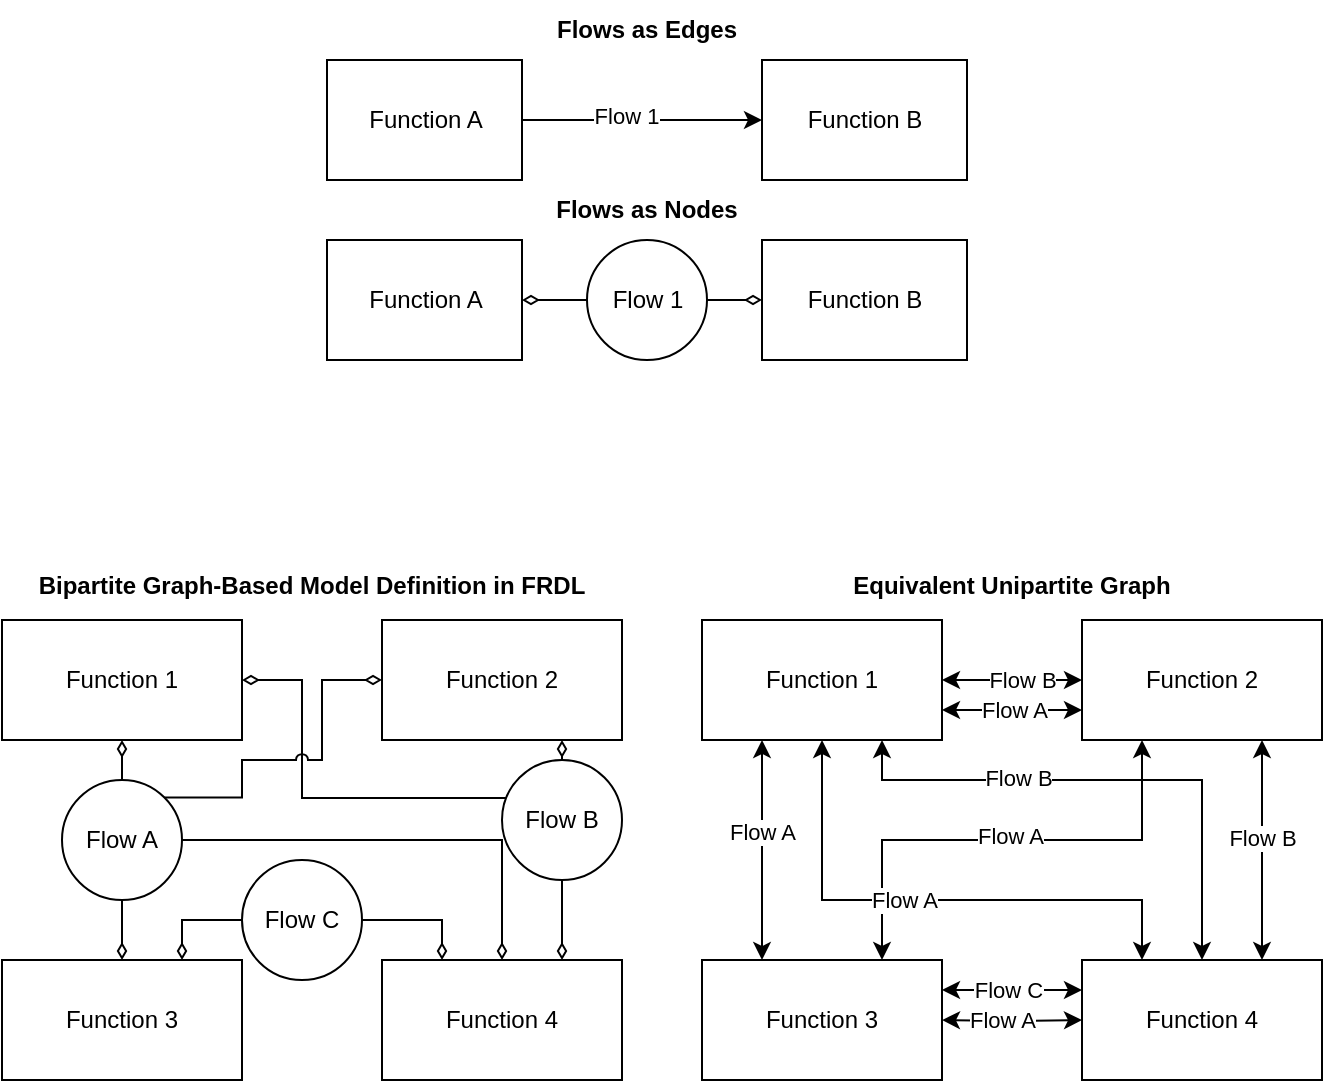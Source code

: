 <mxfile version="24.2.5" type="device">
  <diagram name="Page-1" id="eldxemjTOXqr4nki1Cvp">
    <mxGraphModel dx="200" dy="629" grid="1" gridSize="10" guides="1" tooltips="1" connect="1" arrows="1" fold="1" page="1" pageScale="1" pageWidth="850" pageHeight="1100" math="0" shadow="0">
      <root>
        <mxCell id="0" />
        <mxCell id="1" parent="0" />
        <mxCell id="zVapKWelTl5GZzij6Aum-1" value="&lt;b&gt;Flows as Edges&lt;/b&gt;" style="text;html=1;strokeColor=none;fillColor=none;align=center;verticalAlign=middle;whiteSpace=wrap;rounded=0;" parent="1" vertex="1">
          <mxGeometry x="1120" y="110" width="345" height="30" as="geometry" />
        </mxCell>
        <mxCell id="zVapKWelTl5GZzij6Aum-2" style="edgeStyle=orthogonalEdgeStyle;rounded=0;orthogonalLoop=1;jettySize=auto;html=1;exitX=1;exitY=0.5;exitDx=0;exitDy=0;" parent="1" source="zVapKWelTl5GZzij6Aum-4" target="zVapKWelTl5GZzij6Aum-5" edge="1">
          <mxGeometry relative="1" as="geometry" />
        </mxCell>
        <mxCell id="zVapKWelTl5GZzij6Aum-3" value="Flow 1" style="edgeLabel;html=1;align=center;verticalAlign=middle;resizable=0;points=[];" parent="zVapKWelTl5GZzij6Aum-2" vertex="1" connectable="0">
          <mxGeometry x="-0.131" y="2" relative="1" as="geometry">
            <mxPoint as="offset" />
          </mxGeometry>
        </mxCell>
        <mxCell id="zVapKWelTl5GZzij6Aum-4" value="Function A" style="rounded=0;whiteSpace=wrap;html=1;" parent="1" vertex="1">
          <mxGeometry x="1132.5" y="140" width="97.5" height="60" as="geometry" />
        </mxCell>
        <mxCell id="zVapKWelTl5GZzij6Aum-5" value="Function B" style="rounded=0;whiteSpace=wrap;html=1;" parent="1" vertex="1">
          <mxGeometry x="1350" y="140" width="102.5" height="60" as="geometry" />
        </mxCell>
        <mxCell id="zVapKWelTl5GZzij6Aum-6" value="&lt;b&gt;Flows as Nodes&lt;/b&gt;" style="text;html=1;strokeColor=none;fillColor=none;align=center;verticalAlign=middle;whiteSpace=wrap;rounded=0;" parent="1" vertex="1">
          <mxGeometry x="1120" y="200" width="345" height="30" as="geometry" />
        </mxCell>
        <mxCell id="zVapKWelTl5GZzij6Aum-7" style="edgeStyle=orthogonalEdgeStyle;rounded=0;orthogonalLoop=1;jettySize=auto;html=1;exitX=1;exitY=0.5;exitDx=0;exitDy=0;entryX=0;entryY=0.5;entryDx=0;entryDy=0;startArrow=diamondThin;startFill=0;endArrow=none;endFill=0;" parent="1" source="zVapKWelTl5GZzij6Aum-8" target="zVapKWelTl5GZzij6Aum-11" edge="1">
          <mxGeometry relative="1" as="geometry" />
        </mxCell>
        <mxCell id="zVapKWelTl5GZzij6Aum-8" value="Function A" style="rounded=0;whiteSpace=wrap;html=1;" parent="1" vertex="1">
          <mxGeometry x="1132.5" y="230" width="97.5" height="60" as="geometry" />
        </mxCell>
        <mxCell id="zVapKWelTl5GZzij6Aum-9" style="edgeStyle=orthogonalEdgeStyle;rounded=0;orthogonalLoop=1;jettySize=auto;html=1;exitX=0;exitY=0.5;exitDx=0;exitDy=0;entryX=1;entryY=0.5;entryDx=0;entryDy=0;startArrow=diamondThin;startFill=0;endArrow=none;endFill=0;" parent="1" source="zVapKWelTl5GZzij6Aum-10" target="zVapKWelTl5GZzij6Aum-11" edge="1">
          <mxGeometry relative="1" as="geometry" />
        </mxCell>
        <mxCell id="zVapKWelTl5GZzij6Aum-10" value="Function B" style="rounded=0;whiteSpace=wrap;html=1;" parent="1" vertex="1">
          <mxGeometry x="1350" y="230" width="102.5" height="60" as="geometry" />
        </mxCell>
        <mxCell id="zVapKWelTl5GZzij6Aum-11" value="Flow 1" style="ellipse;whiteSpace=wrap;html=1;aspect=fixed;" parent="1" vertex="1">
          <mxGeometry x="1262.5" y="230" width="60" height="60" as="geometry" />
        </mxCell>
        <mxCell id="FuPABzzFZyJoIAwtwRSc-12" style="edgeStyle=orthogonalEdgeStyle;rounded=0;orthogonalLoop=1;jettySize=auto;html=1;exitX=0.5;exitY=1;exitDx=0;exitDy=0;startArrow=diamondThin;startFill=0;endArrow=none;endFill=0;entryX=0.5;entryY=0;entryDx=0;entryDy=0;" parent="1" source="FuPABzzFZyJoIAwtwRSc-1" target="FuPABzzFZyJoIAwtwRSc-5" edge="1">
          <mxGeometry relative="1" as="geometry">
            <Array as="points">
              <mxPoint x="1030" y="490" />
              <mxPoint x="1030" y="490" />
            </Array>
          </mxGeometry>
        </mxCell>
        <mxCell id="FuPABzzFZyJoIAwtwRSc-20" style="edgeStyle=orthogonalEdgeStyle;rounded=0;orthogonalLoop=1;jettySize=auto;html=1;exitX=1;exitY=0.5;exitDx=0;exitDy=0;entryX=0;entryY=0;entryDx=0;entryDy=0;startArrow=diamondThin;startFill=0;endArrow=none;endFill=0;" parent="1" source="FuPABzzFZyJoIAwtwRSc-1" target="FuPABzzFZyJoIAwtwRSc-13" edge="1">
          <mxGeometry relative="1" as="geometry">
            <Array as="points">
              <mxPoint x="1120" y="450" />
              <mxPoint x="1120" y="509" />
            </Array>
          </mxGeometry>
        </mxCell>
        <mxCell id="FuPABzzFZyJoIAwtwRSc-1" value="Function 1" style="rounded=0;whiteSpace=wrap;html=1;" parent="1" vertex="1">
          <mxGeometry x="970" y="420" width="120" height="60" as="geometry" />
        </mxCell>
        <mxCell id="FuPABzzFZyJoIAwtwRSc-9" style="edgeStyle=orthogonalEdgeStyle;rounded=0;orthogonalLoop=1;jettySize=auto;html=1;exitX=0.5;exitY=0;exitDx=0;exitDy=0;startArrow=diamondThin;startFill=0;endArrow=none;endFill=0;" parent="1" source="FuPABzzFZyJoIAwtwRSc-2" target="FuPABzzFZyJoIAwtwRSc-5" edge="1">
          <mxGeometry relative="1" as="geometry" />
        </mxCell>
        <mxCell id="FuPABzzFZyJoIAwtwRSc-16" style="edgeStyle=orthogonalEdgeStyle;rounded=0;orthogonalLoop=1;jettySize=auto;html=1;exitX=0.75;exitY=0;exitDx=0;exitDy=0;entryX=0;entryY=0.5;entryDx=0;entryDy=0;startArrow=diamondThin;startFill=0;endArrow=none;endFill=0;" parent="1" source="FuPABzzFZyJoIAwtwRSc-2" target="FuPABzzFZyJoIAwtwRSc-15" edge="1">
          <mxGeometry relative="1" as="geometry">
            <mxPoint x="1050" y="580" as="sourcePoint" />
            <mxPoint x="1080" y="560" as="targetPoint" />
            <Array as="points">
              <mxPoint x="1060" y="570" />
            </Array>
          </mxGeometry>
        </mxCell>
        <mxCell id="FuPABzzFZyJoIAwtwRSc-2" value="Function 3" style="rounded=0;whiteSpace=wrap;html=1;" parent="1" vertex="1">
          <mxGeometry x="970" y="590" width="120" height="60" as="geometry" />
        </mxCell>
        <mxCell id="FuPABzzFZyJoIAwtwRSc-17" style="edgeStyle=orthogonalEdgeStyle;rounded=0;orthogonalLoop=1;jettySize=auto;html=1;exitX=0.25;exitY=0;exitDx=0;exitDy=0;startArrow=diamondThin;startFill=0;endArrow=none;endFill=0;" parent="1" source="FuPABzzFZyJoIAwtwRSc-3" target="FuPABzzFZyJoIAwtwRSc-15" edge="1">
          <mxGeometry relative="1" as="geometry" />
        </mxCell>
        <mxCell id="FuPABzzFZyJoIAwtwRSc-18" style="edgeStyle=orthogonalEdgeStyle;rounded=0;orthogonalLoop=1;jettySize=auto;html=1;exitX=0.75;exitY=0;exitDx=0;exitDy=0;startArrow=diamondThin;startFill=0;endArrow=none;endFill=0;" parent="1" source="FuPABzzFZyJoIAwtwRSc-3" target="FuPABzzFZyJoIAwtwRSc-13" edge="1">
          <mxGeometry relative="1" as="geometry" />
        </mxCell>
        <mxCell id="FuPABzzFZyJoIAwtwRSc-3" value="Function 4" style="rounded=0;whiteSpace=wrap;html=1;" parent="1" vertex="1">
          <mxGeometry x="1160" y="590" width="120" height="60" as="geometry" />
        </mxCell>
        <mxCell id="FuPABzzFZyJoIAwtwRSc-19" style="edgeStyle=orthogonalEdgeStyle;rounded=0;orthogonalLoop=1;jettySize=auto;html=1;exitX=0.75;exitY=1;exitDx=0;exitDy=0;entryX=0.5;entryY=0;entryDx=0;entryDy=0;endArrow=none;endFill=0;startArrow=diamondThin;startFill=0;" parent="1" source="FuPABzzFZyJoIAwtwRSc-4" target="FuPABzzFZyJoIAwtwRSc-13" edge="1">
          <mxGeometry relative="1" as="geometry" />
        </mxCell>
        <mxCell id="FuPABzzFZyJoIAwtwRSc-52" style="edgeStyle=orthogonalEdgeStyle;rounded=0;orthogonalLoop=1;jettySize=auto;html=1;exitX=0;exitY=0.5;exitDx=0;exitDy=0;entryX=1;entryY=0;entryDx=0;entryDy=0;endArrow=none;endFill=0;startArrow=diamondThin;startFill=0;jumpStyle=arc;" parent="1" source="FuPABzzFZyJoIAwtwRSc-4" target="FuPABzzFZyJoIAwtwRSc-5" edge="1">
          <mxGeometry relative="1" as="geometry">
            <Array as="points">
              <mxPoint x="1130" y="450" />
              <mxPoint x="1130" y="490" />
              <mxPoint x="1090" y="490" />
              <mxPoint x="1090" y="509" />
            </Array>
          </mxGeometry>
        </mxCell>
        <mxCell id="FuPABzzFZyJoIAwtwRSc-4" value="Function 2" style="rounded=0;whiteSpace=wrap;html=1;" parent="1" vertex="1">
          <mxGeometry x="1160" y="420" width="120" height="60" as="geometry" />
        </mxCell>
        <mxCell id="FuPABzzFZyJoIAwtwRSc-5" value="Flow A" style="ellipse;whiteSpace=wrap;html=1;aspect=fixed;" parent="1" vertex="1">
          <mxGeometry x="1000" y="500" width="60" height="60" as="geometry" />
        </mxCell>
        <mxCell id="FuPABzzFZyJoIAwtwRSc-11" style="edgeStyle=orthogonalEdgeStyle;rounded=0;orthogonalLoop=1;jettySize=auto;html=1;exitX=0.5;exitY=0;exitDx=0;exitDy=0;startArrow=diamondThin;startFill=0;endArrow=none;endFill=0;entryX=1;entryY=0.5;entryDx=0;entryDy=0;" parent="1" source="FuPABzzFZyJoIAwtwRSc-3" target="FuPABzzFZyJoIAwtwRSc-5" edge="1">
          <mxGeometry relative="1" as="geometry">
            <mxPoint x="1132.5" y="598.49" as="sourcePoint" />
            <mxPoint x="1140" y="530" as="targetPoint" />
          </mxGeometry>
        </mxCell>
        <mxCell id="FuPABzzFZyJoIAwtwRSc-13" value="Flow B" style="ellipse;whiteSpace=wrap;html=1;aspect=fixed;" parent="1" vertex="1">
          <mxGeometry x="1220" y="490" width="60" height="60" as="geometry" />
        </mxCell>
        <mxCell id="FuPABzzFZyJoIAwtwRSc-15" value="Flow C" style="ellipse;whiteSpace=wrap;html=1;aspect=fixed;" parent="1" vertex="1">
          <mxGeometry x="1090" y="540" width="60" height="60" as="geometry" />
        </mxCell>
        <mxCell id="FuPABzzFZyJoIAwtwRSc-36" style="edgeStyle=orthogonalEdgeStyle;rounded=0;orthogonalLoop=1;jettySize=auto;html=1;exitX=0.25;exitY=1;exitDx=0;exitDy=0;entryX=0.25;entryY=0;entryDx=0;entryDy=0;startArrow=classic;startFill=1;" parent="1" source="FuPABzzFZyJoIAwtwRSc-23" target="FuPABzzFZyJoIAwtwRSc-26" edge="1">
          <mxGeometry relative="1" as="geometry" />
        </mxCell>
        <mxCell id="FuPABzzFZyJoIAwtwRSc-37" value="Flow A" style="edgeLabel;html=1;align=center;verticalAlign=middle;resizable=0;points=[];" parent="FuPABzzFZyJoIAwtwRSc-36" vertex="1" connectable="0">
          <mxGeometry x="-0.161" relative="1" as="geometry">
            <mxPoint as="offset" />
          </mxGeometry>
        </mxCell>
        <mxCell id="FuPABzzFZyJoIAwtwRSc-55" style="edgeStyle=orthogonalEdgeStyle;rounded=0;orthogonalLoop=1;jettySize=auto;html=1;exitX=1;exitY=0.75;exitDx=0;exitDy=0;entryX=0;entryY=0.75;entryDx=0;entryDy=0;startArrow=classic;startFill=1;" parent="1" source="FuPABzzFZyJoIAwtwRSc-23" target="FuPABzzFZyJoIAwtwRSc-31" edge="1">
          <mxGeometry relative="1" as="geometry" />
        </mxCell>
        <mxCell id="FuPABzzFZyJoIAwtwRSc-56" value="Flow A" style="edgeLabel;html=1;align=center;verticalAlign=middle;resizable=0;points=[];" parent="FuPABzzFZyJoIAwtwRSc-55" vertex="1" connectable="0">
          <mxGeometry x="-0.204" y="2" relative="1" as="geometry">
            <mxPoint x="8" y="2" as="offset" />
          </mxGeometry>
        </mxCell>
        <mxCell id="FuPABzzFZyJoIAwtwRSc-23" value="Function 1" style="rounded=0;whiteSpace=wrap;html=1;" parent="1" vertex="1">
          <mxGeometry x="1320" y="420" width="120" height="60" as="geometry" />
        </mxCell>
        <mxCell id="FuPABzzFZyJoIAwtwRSc-46" style="edgeStyle=orthogonalEdgeStyle;rounded=0;orthogonalLoop=1;jettySize=auto;html=1;exitX=1;exitY=0.25;exitDx=0;exitDy=0;entryX=0;entryY=0.25;entryDx=0;entryDy=0;startArrow=classic;startFill=1;" parent="1" source="FuPABzzFZyJoIAwtwRSc-26" target="FuPABzzFZyJoIAwtwRSc-29" edge="1">
          <mxGeometry relative="1" as="geometry" />
        </mxCell>
        <mxCell id="FuPABzzFZyJoIAwtwRSc-47" value="Flow C" style="edgeLabel;html=1;align=center;verticalAlign=middle;resizable=0;points=[];" parent="FuPABzzFZyJoIAwtwRSc-46" vertex="1" connectable="0">
          <mxGeometry x="-0.449" relative="1" as="geometry">
            <mxPoint x="13" as="offset" />
          </mxGeometry>
        </mxCell>
        <mxCell id="FuPABzzFZyJoIAwtwRSc-53" style="edgeStyle=orthogonalEdgeStyle;rounded=0;orthogonalLoop=1;jettySize=auto;html=1;exitX=0.75;exitY=0;exitDx=0;exitDy=0;entryX=0.25;entryY=1;entryDx=0;entryDy=0;jumpStyle=arc;startArrow=classic;startFill=1;" parent="1" source="FuPABzzFZyJoIAwtwRSc-26" target="FuPABzzFZyJoIAwtwRSc-31" edge="1">
          <mxGeometry relative="1" as="geometry">
            <Array as="points">
              <mxPoint x="1410" y="530" />
              <mxPoint x="1540" y="530" />
            </Array>
          </mxGeometry>
        </mxCell>
        <mxCell id="FuPABzzFZyJoIAwtwRSc-54" value="Flow A" style="edgeLabel;html=1;align=center;verticalAlign=middle;resizable=0;points=[];" parent="FuPABzzFZyJoIAwtwRSc-53" vertex="1" connectable="0">
          <mxGeometry x="0.034" y="2" relative="1" as="geometry">
            <mxPoint as="offset" />
          </mxGeometry>
        </mxCell>
        <mxCell id="FuPABzzFZyJoIAwtwRSc-26" value="Function 3" style="rounded=0;whiteSpace=wrap;html=1;" parent="1" vertex="1">
          <mxGeometry x="1320" y="590" width="120" height="60" as="geometry" />
        </mxCell>
        <mxCell id="FuPABzzFZyJoIAwtwRSc-43" style="edgeStyle=orthogonalEdgeStyle;rounded=0;orthogonalLoop=1;jettySize=auto;html=1;entryX=1;entryY=0.5;entryDx=0;entryDy=0;startArrow=classic;startFill=1;" parent="1" target="FuPABzzFZyJoIAwtwRSc-26" edge="1">
          <mxGeometry relative="1" as="geometry">
            <mxPoint x="1510" y="620" as="sourcePoint" />
          </mxGeometry>
        </mxCell>
        <mxCell id="FuPABzzFZyJoIAwtwRSc-44" value="Flow A" style="edgeLabel;html=1;align=center;verticalAlign=middle;resizable=0;points=[];" parent="FuPABzzFZyJoIAwtwRSc-43" vertex="1" connectable="0">
          <mxGeometry x="0.171" y="-1" relative="1" as="geometry">
            <mxPoint x="1" y="1" as="offset" />
          </mxGeometry>
        </mxCell>
        <mxCell id="FuPABzzFZyJoIAwtwRSc-48" style="edgeStyle=orthogonalEdgeStyle;rounded=0;orthogonalLoop=1;jettySize=auto;html=1;exitX=0.75;exitY=0;exitDx=0;exitDy=0;entryX=0.75;entryY=1;entryDx=0;entryDy=0;startArrow=classic;startFill=1;" parent="1" source="FuPABzzFZyJoIAwtwRSc-29" target="FuPABzzFZyJoIAwtwRSc-31" edge="1">
          <mxGeometry relative="1" as="geometry" />
        </mxCell>
        <mxCell id="FuPABzzFZyJoIAwtwRSc-49" value="Flow B" style="edgeLabel;html=1;align=center;verticalAlign=middle;resizable=0;points=[];" parent="FuPABzzFZyJoIAwtwRSc-48" vertex="1" connectable="0">
          <mxGeometry x="0.119" relative="1" as="geometry">
            <mxPoint as="offset" />
          </mxGeometry>
        </mxCell>
        <mxCell id="FuPABzzFZyJoIAwtwRSc-57" style="edgeStyle=orthogonalEdgeStyle;rounded=0;orthogonalLoop=1;jettySize=auto;html=1;exitX=0.5;exitY=0;exitDx=0;exitDy=0;entryX=0.75;entryY=1;entryDx=0;entryDy=0;startArrow=classic;startFill=1;" parent="1" source="FuPABzzFZyJoIAwtwRSc-29" target="FuPABzzFZyJoIAwtwRSc-23" edge="1">
          <mxGeometry relative="1" as="geometry">
            <Array as="points">
              <mxPoint x="1570" y="500" />
              <mxPoint x="1410" y="500" />
            </Array>
          </mxGeometry>
        </mxCell>
        <mxCell id="FuPABzzFZyJoIAwtwRSc-58" value="Flow B" style="edgeLabel;html=1;align=center;verticalAlign=middle;resizable=0;points=[];" parent="FuPABzzFZyJoIAwtwRSc-57" vertex="1" connectable="0">
          <mxGeometry x="0.347" y="-1" relative="1" as="geometry">
            <mxPoint as="offset" />
          </mxGeometry>
        </mxCell>
        <mxCell id="FuPABzzFZyJoIAwtwRSc-29" value="Function 4" style="rounded=0;whiteSpace=wrap;html=1;" parent="1" vertex="1">
          <mxGeometry x="1510" y="590" width="120" height="60" as="geometry" />
        </mxCell>
        <mxCell id="FuPABzzFZyJoIAwtwRSc-50" style="edgeStyle=orthogonalEdgeStyle;rounded=0;orthogonalLoop=1;jettySize=auto;html=1;exitX=0;exitY=0.5;exitDx=0;exitDy=0;startArrow=classic;startFill=1;" parent="1" source="FuPABzzFZyJoIAwtwRSc-31" target="FuPABzzFZyJoIAwtwRSc-23" edge="1">
          <mxGeometry relative="1" as="geometry" />
        </mxCell>
        <mxCell id="FuPABzzFZyJoIAwtwRSc-51" value="Flow B" style="edgeLabel;html=1;align=center;verticalAlign=middle;resizable=0;points=[];" parent="FuPABzzFZyJoIAwtwRSc-50" vertex="1" connectable="0">
          <mxGeometry x="0.171" y="-2" relative="1" as="geometry">
            <mxPoint x="11" y="2" as="offset" />
          </mxGeometry>
        </mxCell>
        <mxCell id="FuPABzzFZyJoIAwtwRSc-31" value="Function 2" style="rounded=0;whiteSpace=wrap;html=1;" parent="1" vertex="1">
          <mxGeometry x="1510" y="420" width="120" height="60" as="geometry" />
        </mxCell>
        <mxCell id="FuPABzzFZyJoIAwtwRSc-38" style="edgeStyle=orthogonalEdgeStyle;rounded=0;orthogonalLoop=1;jettySize=auto;html=1;exitX=0.5;exitY=1;exitDx=0;exitDy=0;entryX=0.25;entryY=0;entryDx=0;entryDy=0;jumpStyle=arc;startArrow=classic;startFill=1;" parent="1" source="FuPABzzFZyJoIAwtwRSc-23" target="FuPABzzFZyJoIAwtwRSc-29" edge="1">
          <mxGeometry relative="1" as="geometry">
            <Array as="points">
              <mxPoint x="1380" y="560" />
              <mxPoint x="1540" y="560" />
            </Array>
          </mxGeometry>
        </mxCell>
        <mxCell id="FuPABzzFZyJoIAwtwRSc-39" value="Flow A" style="edgeLabel;html=1;align=center;verticalAlign=middle;resizable=0;points=[];" parent="FuPABzzFZyJoIAwtwRSc-38" vertex="1" connectable="0">
          <mxGeometry x="-0.107" relative="1" as="geometry">
            <mxPoint as="offset" />
          </mxGeometry>
        </mxCell>
        <mxCell id="FuPABzzFZyJoIAwtwRSc-59" value="&lt;b&gt;Bipartite Graph-Based Model Definition in FRDL&lt;/b&gt;" style="text;html=1;strokeColor=none;fillColor=none;align=center;verticalAlign=middle;whiteSpace=wrap;rounded=0;" parent="1" vertex="1">
          <mxGeometry x="970" y="388" width="310" height="30" as="geometry" />
        </mxCell>
        <mxCell id="FuPABzzFZyJoIAwtwRSc-60" value="&lt;b&gt;Equivalent Unipartite Graph&lt;/b&gt;" style="text;html=1;strokeColor=none;fillColor=none;align=center;verticalAlign=middle;whiteSpace=wrap;rounded=0;" parent="1" vertex="1">
          <mxGeometry x="1320" y="388" width="310" height="30" as="geometry" />
        </mxCell>
      </root>
    </mxGraphModel>
  </diagram>
</mxfile>

